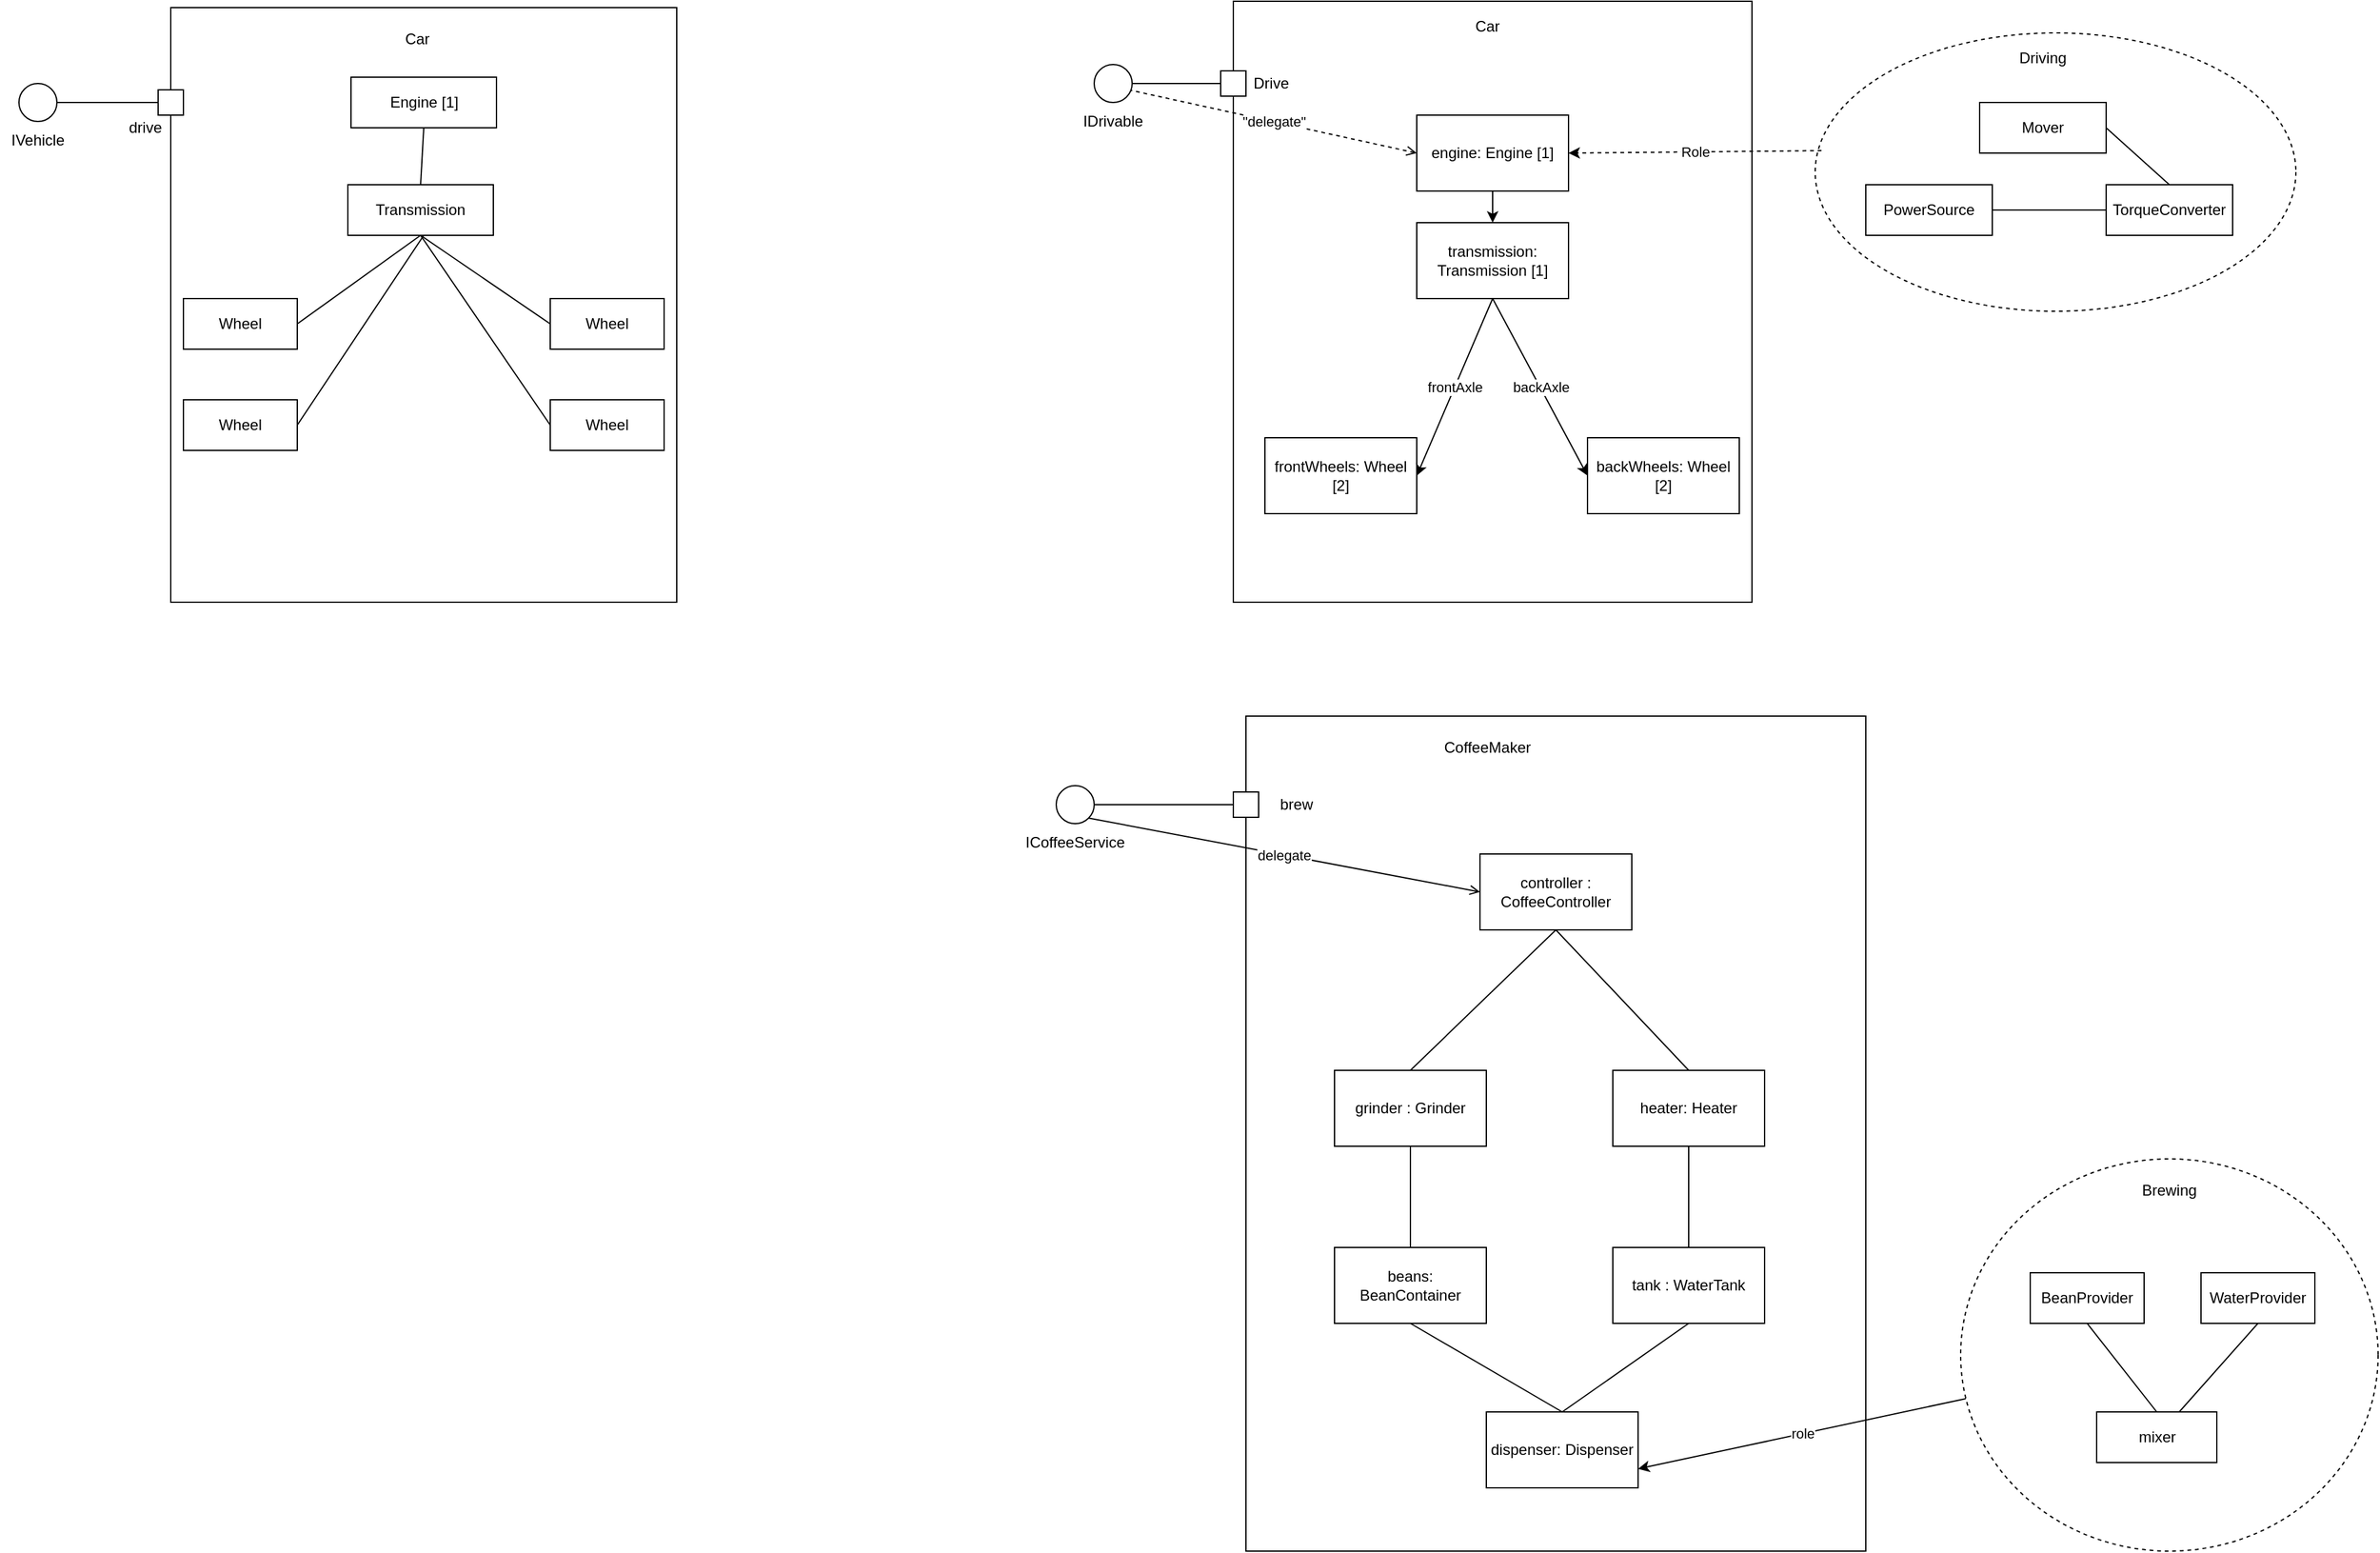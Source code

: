 <mxfile version="28.2.0">
  <diagram name="Page-1" id="b5b7bab2-c9e2-2cf4-8b2a-24fd1a2a6d21">
    <mxGraphModel dx="1426" dy="758" grid="1" gridSize="10" guides="1" tooltips="1" connect="1" arrows="1" fold="1" page="1" pageScale="1" pageWidth="827" pageHeight="1169" background="none" math="0" shadow="0">
      <root>
        <mxCell id="0" />
        <mxCell id="1" parent="0" />
        <mxCell id="0DI34ew886V9a4v7iorF-2" value="" style="rounded=0;whiteSpace=wrap;html=1;" vertex="1" parent="1">
          <mxGeometry x="230" y="500" width="400" height="470" as="geometry" />
        </mxCell>
        <mxCell id="0DI34ew886V9a4v7iorF-4" value="Car" style="text;html=1;align=center;verticalAlign=middle;whiteSpace=wrap;rounded=0;" vertex="1" parent="1">
          <mxGeometry x="395" y="510" width="60" height="30" as="geometry" />
        </mxCell>
        <mxCell id="0DI34ew886V9a4v7iorF-5" value="Engine [1]" style="rounded=0;whiteSpace=wrap;html=1;" vertex="1" parent="1">
          <mxGeometry x="372.5" y="555" width="115" height="40" as="geometry" />
        </mxCell>
        <mxCell id="0DI34ew886V9a4v7iorF-7" value="Transmission" style="rounded=0;whiteSpace=wrap;html=1;" vertex="1" parent="1">
          <mxGeometry x="370" y="640" width="115" height="40" as="geometry" />
        </mxCell>
        <mxCell id="0DI34ew886V9a4v7iorF-8" value="Wheel" style="rounded=0;whiteSpace=wrap;html=1;" vertex="1" parent="1">
          <mxGeometry x="240" y="730" width="90" height="40" as="geometry" />
        </mxCell>
        <mxCell id="0DI34ew886V9a4v7iorF-9" value="Wheel" style="rounded=0;whiteSpace=wrap;html=1;" vertex="1" parent="1">
          <mxGeometry x="240" y="810" width="90" height="40" as="geometry" />
        </mxCell>
        <mxCell id="0DI34ew886V9a4v7iorF-10" value="Wheel" style="rounded=0;whiteSpace=wrap;html=1;" vertex="1" parent="1">
          <mxGeometry x="530" y="730" width="90" height="40" as="geometry" />
        </mxCell>
        <mxCell id="0DI34ew886V9a4v7iorF-11" value="Wheel" style="rounded=0;whiteSpace=wrap;html=1;" vertex="1" parent="1">
          <mxGeometry x="530" y="810" width="90" height="40" as="geometry" />
        </mxCell>
        <mxCell id="0DI34ew886V9a4v7iorF-12" value="" style="ellipse;whiteSpace=wrap;html=1;aspect=fixed;" vertex="1" parent="1">
          <mxGeometry x="110" y="560" width="30" height="30" as="geometry" />
        </mxCell>
        <mxCell id="0DI34ew886V9a4v7iorF-13" value="" style="whiteSpace=wrap;html=1;aspect=fixed;" vertex="1" parent="1">
          <mxGeometry x="220" y="565" width="20" height="20" as="geometry" />
        </mxCell>
        <mxCell id="0DI34ew886V9a4v7iorF-15" value="" style="endArrow=none;html=1;rounded=0;entryX=0.5;entryY=1;entryDx=0;entryDy=0;exitX=1;exitY=0.5;exitDx=0;exitDy=0;" edge="1" parent="1" source="0DI34ew886V9a4v7iorF-8" target="0DI34ew886V9a4v7iorF-7">
          <mxGeometry width="50" height="50" relative="1" as="geometry">
            <mxPoint x="330" y="770" as="sourcePoint" />
            <mxPoint x="380" y="720" as="targetPoint" />
          </mxGeometry>
        </mxCell>
        <mxCell id="0DI34ew886V9a4v7iorF-17" value="" style="endArrow=none;html=1;rounded=0;entryX=0.5;entryY=1;entryDx=0;entryDy=0;exitX=0.5;exitY=0;exitDx=0;exitDy=0;" edge="1" parent="1" source="0DI34ew886V9a4v7iorF-7" target="0DI34ew886V9a4v7iorF-5">
          <mxGeometry width="50" height="50" relative="1" as="geometry">
            <mxPoint x="330" y="770" as="sourcePoint" />
            <mxPoint x="380" y="720" as="targetPoint" />
          </mxGeometry>
        </mxCell>
        <mxCell id="0DI34ew886V9a4v7iorF-19" value="" style="endArrow=none;html=1;rounded=0;exitX=1;exitY=0.5;exitDx=0;exitDy=0;entryX=0;entryY=0.5;entryDx=0;entryDy=0;" edge="1" parent="1" source="0DI34ew886V9a4v7iorF-12" target="0DI34ew886V9a4v7iorF-13">
          <mxGeometry width="50" height="50" relative="1" as="geometry">
            <mxPoint x="330" y="770" as="sourcePoint" />
            <mxPoint x="380" y="720" as="targetPoint" />
          </mxGeometry>
        </mxCell>
        <mxCell id="0DI34ew886V9a4v7iorF-20" value="" style="endArrow=none;html=1;rounded=0;entryX=0.5;entryY=1;entryDx=0;entryDy=0;exitX=0;exitY=0.5;exitDx=0;exitDy=0;" edge="1" parent="1" source="0DI34ew886V9a4v7iorF-10" target="0DI34ew886V9a4v7iorF-7">
          <mxGeometry width="50" height="50" relative="1" as="geometry">
            <mxPoint x="330" y="770" as="sourcePoint" />
            <mxPoint x="380" y="720" as="targetPoint" />
          </mxGeometry>
        </mxCell>
        <mxCell id="0DI34ew886V9a4v7iorF-21" value="" style="endArrow=none;html=1;rounded=0;exitX=1;exitY=0.5;exitDx=0;exitDy=0;" edge="1" parent="1" source="0DI34ew886V9a4v7iorF-9">
          <mxGeometry width="50" height="50" relative="1" as="geometry">
            <mxPoint x="330" y="770" as="sourcePoint" />
            <mxPoint x="430" y="680" as="targetPoint" />
          </mxGeometry>
        </mxCell>
        <mxCell id="0DI34ew886V9a4v7iorF-22" value="" style="endArrow=none;html=1;rounded=0;entryX=0.5;entryY=1;entryDx=0;entryDy=0;exitX=0;exitY=0.5;exitDx=0;exitDy=0;" edge="1" parent="1" source="0DI34ew886V9a4v7iorF-11" target="0DI34ew886V9a4v7iorF-7">
          <mxGeometry width="50" height="50" relative="1" as="geometry">
            <mxPoint x="330" y="770" as="sourcePoint" />
            <mxPoint x="380" y="720" as="targetPoint" />
          </mxGeometry>
        </mxCell>
        <mxCell id="0DI34ew886V9a4v7iorF-23" value="drive" style="text;html=1;align=center;verticalAlign=middle;whiteSpace=wrap;rounded=0;" vertex="1" parent="1">
          <mxGeometry x="180" y="580" width="60" height="30" as="geometry" />
        </mxCell>
        <mxCell id="0DI34ew886V9a4v7iorF-24" value="IVehicle" style="text;html=1;align=center;verticalAlign=middle;whiteSpace=wrap;rounded=0;" vertex="1" parent="1">
          <mxGeometry x="95" y="590" width="60" height="30" as="geometry" />
        </mxCell>
        <mxCell id="0DI34ew886V9a4v7iorF-25" value="" style="rounded=0;whiteSpace=wrap;html=1;" vertex="1" parent="1">
          <mxGeometry x="1070" y="495" width="410" height="475" as="geometry" />
        </mxCell>
        <mxCell id="0DI34ew886V9a4v7iorF-26" value="Car" style="text;html=1;align=center;verticalAlign=middle;whiteSpace=wrap;rounded=0;" vertex="1" parent="1">
          <mxGeometry x="1241" y="500" width="60" height="30" as="geometry" />
        </mxCell>
        <mxCell id="0DI34ew886V9a4v7iorF-27" value="" style="whiteSpace=wrap;html=1;aspect=fixed;" vertex="1" parent="1">
          <mxGeometry x="1060" y="550" width="20" height="20" as="geometry" />
        </mxCell>
        <mxCell id="0DI34ew886V9a4v7iorF-28" value="Drive" style="text;html=1;align=center;verticalAlign=middle;whiteSpace=wrap;rounded=0;" vertex="1" parent="1">
          <mxGeometry x="1070" y="545" width="60" height="30" as="geometry" />
        </mxCell>
        <mxCell id="0DI34ew886V9a4v7iorF-29" value="" style="endArrow=none;html=1;rounded=0;entryX=0;entryY=0.5;entryDx=0;entryDy=0;" edge="1" parent="1" target="0DI34ew886V9a4v7iorF-27">
          <mxGeometry width="50" height="50" relative="1" as="geometry">
            <mxPoint x="990" y="560" as="sourcePoint" />
            <mxPoint x="910" y="750" as="targetPoint" />
          </mxGeometry>
        </mxCell>
        <mxCell id="0DI34ew886V9a4v7iorF-30" value="" style="ellipse;whiteSpace=wrap;html=1;aspect=fixed;" vertex="1" parent="1">
          <mxGeometry x="960" y="545" width="30" height="30" as="geometry" />
        </mxCell>
        <mxCell id="0DI34ew886V9a4v7iorF-31" value="IDrivable" style="text;html=1;align=center;verticalAlign=middle;whiteSpace=wrap;rounded=0;" vertex="1" parent="1">
          <mxGeometry x="945" y="575" width="60" height="30" as="geometry" />
        </mxCell>
        <mxCell id="0DI34ew886V9a4v7iorF-32" value="engine: Engine [1]" style="rounded=0;whiteSpace=wrap;html=1;" vertex="1" parent="1">
          <mxGeometry x="1215" y="585" width="120" height="60" as="geometry" />
        </mxCell>
        <mxCell id="0DI34ew886V9a4v7iorF-33" value="transmission: Transmission [1]" style="rounded=0;whiteSpace=wrap;html=1;" vertex="1" parent="1">
          <mxGeometry x="1215" y="670" width="120" height="60" as="geometry" />
        </mxCell>
        <mxCell id="0DI34ew886V9a4v7iorF-34" value="frontWheels: Wheel [2]" style="rounded=0;whiteSpace=wrap;html=1;" vertex="1" parent="1">
          <mxGeometry x="1095" y="840" width="120" height="60" as="geometry" />
        </mxCell>
        <mxCell id="0DI34ew886V9a4v7iorF-35" value="backWheels: Wheel [2]" style="rounded=0;whiteSpace=wrap;html=1;" vertex="1" parent="1">
          <mxGeometry x="1350" y="840" width="120" height="60" as="geometry" />
        </mxCell>
        <mxCell id="0DI34ew886V9a4v7iorF-38" value="&quot;delegate&quot;" style="endArrow=none;html=1;rounded=0;exitX=0;exitY=0.5;exitDx=0;exitDy=0;entryX=0.983;entryY=0.683;entryDx=0;entryDy=0;dashed=1;entryPerimeter=0;startArrow=open;startFill=0;endFill=0;" edge="1" parent="1" source="0DI34ew886V9a4v7iorF-32" target="0DI34ew886V9a4v7iorF-30">
          <mxGeometry width="50" height="50" relative="1" as="geometry">
            <mxPoint x="860" y="800" as="sourcePoint" />
            <mxPoint x="910" y="750" as="targetPoint" />
          </mxGeometry>
        </mxCell>
        <mxCell id="0DI34ew886V9a4v7iorF-39" value="" style="endArrow=classic;html=1;rounded=0;exitX=0.5;exitY=1;exitDx=0;exitDy=0;entryX=0.5;entryY=0;entryDx=0;entryDy=0;" edge="1" parent="1" source="0DI34ew886V9a4v7iorF-32" target="0DI34ew886V9a4v7iorF-33">
          <mxGeometry width="50" height="50" relative="1" as="geometry">
            <mxPoint x="960" y="710" as="sourcePoint" />
            <mxPoint x="1010" y="660" as="targetPoint" />
          </mxGeometry>
        </mxCell>
        <mxCell id="0DI34ew886V9a4v7iorF-40" value="frontAxle" style="endArrow=classic;html=1;rounded=0;exitX=0.5;exitY=1;exitDx=0;exitDy=0;entryX=1;entryY=0.5;entryDx=0;entryDy=0;" edge="1" parent="1" source="0DI34ew886V9a4v7iorF-33" target="0DI34ew886V9a4v7iorF-34">
          <mxGeometry width="50" height="50" relative="1" as="geometry">
            <mxPoint x="960" y="710" as="sourcePoint" />
            <mxPoint x="1010" y="660" as="targetPoint" />
          </mxGeometry>
        </mxCell>
        <mxCell id="0DI34ew886V9a4v7iorF-41" value="backAxle" style="endArrow=classic;html=1;rounded=0;exitX=0.5;exitY=1;exitDx=0;exitDy=0;entryX=0;entryY=0.5;entryDx=0;entryDy=0;" edge="1" parent="1" source="0DI34ew886V9a4v7iorF-33" target="0DI34ew886V9a4v7iorF-35">
          <mxGeometry width="50" height="50" relative="1" as="geometry">
            <mxPoint x="1285" y="740" as="sourcePoint" />
            <mxPoint x="1225" y="800" as="targetPoint" />
          </mxGeometry>
        </mxCell>
        <mxCell id="0DI34ew886V9a4v7iorF-44" value="" style="ellipse;whiteSpace=wrap;html=1;dashed=1;" vertex="1" parent="1">
          <mxGeometry x="1530" y="520" width="380" height="220" as="geometry" />
        </mxCell>
        <mxCell id="0DI34ew886V9a4v7iorF-45" value="Driving" style="text;html=1;align=center;verticalAlign=middle;whiteSpace=wrap;rounded=0;" vertex="1" parent="1">
          <mxGeometry x="1680" y="525" width="60" height="30" as="geometry" />
        </mxCell>
        <mxCell id="0DI34ew886V9a4v7iorF-47" value="PowerSource" style="rounded=0;whiteSpace=wrap;html=1;" vertex="1" parent="1">
          <mxGeometry x="1570" y="640" width="100" height="40" as="geometry" />
        </mxCell>
        <mxCell id="0DI34ew886V9a4v7iorF-48" value="TorqueConverter" style="rounded=0;whiteSpace=wrap;html=1;" vertex="1" parent="1">
          <mxGeometry x="1760" y="640" width="100" height="40" as="geometry" />
        </mxCell>
        <mxCell id="0DI34ew886V9a4v7iorF-49" value="Mover" style="rounded=0;whiteSpace=wrap;html=1;" vertex="1" parent="1">
          <mxGeometry x="1660" y="575" width="100" height="40" as="geometry" />
        </mxCell>
        <mxCell id="0DI34ew886V9a4v7iorF-50" value="" style="endArrow=none;html=1;rounded=0;entryX=1;entryY=0.5;entryDx=0;entryDy=0;exitX=0;exitY=0.5;exitDx=0;exitDy=0;" edge="1" parent="1" source="0DI34ew886V9a4v7iorF-48" target="0DI34ew886V9a4v7iorF-47">
          <mxGeometry width="50" height="50" relative="1" as="geometry">
            <mxPoint x="1360" y="760" as="sourcePoint" />
            <mxPoint x="1410" y="710" as="targetPoint" />
          </mxGeometry>
        </mxCell>
        <mxCell id="0DI34ew886V9a4v7iorF-51" value="" style="endArrow=none;html=1;rounded=0;entryX=0.5;entryY=0;entryDx=0;entryDy=0;exitX=1;exitY=0.5;exitDx=0;exitDy=0;" edge="1" parent="1" source="0DI34ew886V9a4v7iorF-49" target="0DI34ew886V9a4v7iorF-48">
          <mxGeometry width="50" height="50" relative="1" as="geometry">
            <mxPoint x="1360" y="760" as="sourcePoint" />
            <mxPoint x="1410" y="710" as="targetPoint" />
          </mxGeometry>
        </mxCell>
        <mxCell id="0DI34ew886V9a4v7iorF-52" value="Role" style="endArrow=classic;html=1;rounded=0;exitX=0.013;exitY=0.423;exitDx=0;exitDy=0;exitPerimeter=0;entryX=1;entryY=0.5;entryDx=0;entryDy=0;dashed=1;" edge="1" parent="1" source="0DI34ew886V9a4v7iorF-44" target="0DI34ew886V9a4v7iorF-32">
          <mxGeometry width="50" height="50" relative="1" as="geometry">
            <mxPoint x="1400" y="790" as="sourcePoint" />
            <mxPoint x="1450" y="740" as="targetPoint" />
          </mxGeometry>
        </mxCell>
        <mxCell id="0DI34ew886V9a4v7iorF-55" value="" style="rounded=0;whiteSpace=wrap;html=1;" vertex="1" parent="1">
          <mxGeometry x="1080" y="1060" width="490" height="660" as="geometry" />
        </mxCell>
        <mxCell id="0DI34ew886V9a4v7iorF-56" value="CoffeeMaker" style="text;html=1;align=center;verticalAlign=middle;whiteSpace=wrap;rounded=0;" vertex="1" parent="1">
          <mxGeometry x="1241" y="1070" width="60" height="30" as="geometry" />
        </mxCell>
        <mxCell id="0DI34ew886V9a4v7iorF-57" value="" style="whiteSpace=wrap;html=1;aspect=fixed;" vertex="1" parent="1">
          <mxGeometry x="1070" y="1120" width="20" height="20" as="geometry" />
        </mxCell>
        <mxCell id="0DI34ew886V9a4v7iorF-58" value="brew" style="text;html=1;align=center;verticalAlign=middle;whiteSpace=wrap;rounded=0;" vertex="1" parent="1">
          <mxGeometry x="1090" y="1115" width="60" height="30" as="geometry" />
        </mxCell>
        <mxCell id="0DI34ew886V9a4v7iorF-59" value="" style="ellipse;whiteSpace=wrap;html=1;aspect=fixed;" vertex="1" parent="1">
          <mxGeometry x="930" y="1115" width="30" height="30" as="geometry" />
        </mxCell>
        <mxCell id="0DI34ew886V9a4v7iorF-60" value="" style="endArrow=none;html=1;rounded=0;exitX=1;exitY=0.5;exitDx=0;exitDy=0;entryX=0;entryY=0.5;entryDx=0;entryDy=0;" edge="1" parent="1" source="0DI34ew886V9a4v7iorF-59" target="0DI34ew886V9a4v7iorF-57">
          <mxGeometry width="50" height="50" relative="1" as="geometry">
            <mxPoint x="1350" y="1320" as="sourcePoint" />
            <mxPoint x="1400" y="1270" as="targetPoint" />
          </mxGeometry>
        </mxCell>
        <mxCell id="0DI34ew886V9a4v7iorF-61" value="ICoffeeService" style="text;html=1;align=center;verticalAlign=middle;whiteSpace=wrap;rounded=0;" vertex="1" parent="1">
          <mxGeometry x="915" y="1145" width="60" height="30" as="geometry" />
        </mxCell>
        <mxCell id="0DI34ew886V9a4v7iorF-63" value="delegate" style="rounded=0;orthogonalLoop=1;jettySize=auto;html=1;entryX=1;entryY=1;entryDx=0;entryDy=0;startArrow=open;startFill=0;endArrow=none;endFill=0;exitX=0;exitY=0.5;exitDx=0;exitDy=0;" edge="1" parent="1" source="0DI34ew886V9a4v7iorF-62" target="0DI34ew886V9a4v7iorF-59">
          <mxGeometry relative="1" as="geometry" />
        </mxCell>
        <mxCell id="0DI34ew886V9a4v7iorF-62" value="controller : CoffeeController" style="rounded=0;whiteSpace=wrap;html=1;" vertex="1" parent="1">
          <mxGeometry x="1265" y="1169" width="120" height="60" as="geometry" />
        </mxCell>
        <mxCell id="0DI34ew886V9a4v7iorF-64" value="grinder : Grinder" style="rounded=0;whiteSpace=wrap;html=1;" vertex="1" parent="1">
          <mxGeometry x="1150" y="1340" width="120" height="60" as="geometry" />
        </mxCell>
        <mxCell id="0DI34ew886V9a4v7iorF-65" value="heater: Heater" style="rounded=0;whiteSpace=wrap;html=1;" vertex="1" parent="1">
          <mxGeometry x="1370" y="1340" width="120" height="60" as="geometry" />
        </mxCell>
        <mxCell id="0DI34ew886V9a4v7iorF-66" value="dispenser: Dispenser" style="rounded=0;whiteSpace=wrap;html=1;" vertex="1" parent="1">
          <mxGeometry x="1270" y="1610" width="120" height="60" as="geometry" />
        </mxCell>
        <mxCell id="0DI34ew886V9a4v7iorF-67" value="tank : WaterTank" style="rounded=0;whiteSpace=wrap;html=1;" vertex="1" parent="1">
          <mxGeometry x="1370" y="1480" width="120" height="60" as="geometry" />
        </mxCell>
        <mxCell id="0DI34ew886V9a4v7iorF-68" value="" style="endArrow=none;html=1;rounded=0;entryX=0.5;entryY=1;entryDx=0;entryDy=0;exitX=0.5;exitY=0;exitDx=0;exitDy=0;" edge="1" parent="1" source="0DI34ew886V9a4v7iorF-64" target="0DI34ew886V9a4v7iorF-62">
          <mxGeometry width="50" height="50" relative="1" as="geometry">
            <mxPoint x="1350" y="1440" as="sourcePoint" />
            <mxPoint x="1400" y="1390" as="targetPoint" />
          </mxGeometry>
        </mxCell>
        <mxCell id="0DI34ew886V9a4v7iorF-69" value="" style="endArrow=none;html=1;rounded=0;entryX=0.5;entryY=1;entryDx=0;entryDy=0;exitX=0.5;exitY=0;exitDx=0;exitDy=0;" edge="1" parent="1" source="0DI34ew886V9a4v7iorF-65" target="0DI34ew886V9a4v7iorF-62">
          <mxGeometry width="50" height="50" relative="1" as="geometry">
            <mxPoint x="1350" y="1440" as="sourcePoint" />
            <mxPoint x="1400" y="1390" as="targetPoint" />
          </mxGeometry>
        </mxCell>
        <mxCell id="0DI34ew886V9a4v7iorF-70" value="beans: BeanContainer" style="rounded=0;whiteSpace=wrap;html=1;" vertex="1" parent="1">
          <mxGeometry x="1150" y="1480" width="120" height="60" as="geometry" />
        </mxCell>
        <mxCell id="0DI34ew886V9a4v7iorF-71" value="" style="endArrow=none;html=1;rounded=0;entryX=0.5;entryY=1;entryDx=0;entryDy=0;" edge="1" parent="1" source="0DI34ew886V9a4v7iorF-70" target="0DI34ew886V9a4v7iorF-64">
          <mxGeometry width="50" height="50" relative="1" as="geometry">
            <mxPoint x="1350" y="1440" as="sourcePoint" />
            <mxPoint x="1400" y="1390" as="targetPoint" />
          </mxGeometry>
        </mxCell>
        <mxCell id="0DI34ew886V9a4v7iorF-72" value="" style="endArrow=none;html=1;rounded=0;entryX=0.5;entryY=1;entryDx=0;entryDy=0;exitX=0.5;exitY=0;exitDx=0;exitDy=0;" edge="1" parent="1" source="0DI34ew886V9a4v7iorF-67" target="0DI34ew886V9a4v7iorF-65">
          <mxGeometry width="50" height="50" relative="1" as="geometry">
            <mxPoint x="1350" y="1440" as="sourcePoint" />
            <mxPoint x="1400" y="1390" as="targetPoint" />
          </mxGeometry>
        </mxCell>
        <mxCell id="0DI34ew886V9a4v7iorF-73" value="" style="endArrow=none;html=1;rounded=0;entryX=0.5;entryY=1;entryDx=0;entryDy=0;exitX=0.5;exitY=0;exitDx=0;exitDy=0;" edge="1" parent="1" source="0DI34ew886V9a4v7iorF-66" target="0DI34ew886V9a4v7iorF-70">
          <mxGeometry width="50" height="50" relative="1" as="geometry">
            <mxPoint x="1350" y="1440" as="sourcePoint" />
            <mxPoint x="1400" y="1390" as="targetPoint" />
          </mxGeometry>
        </mxCell>
        <mxCell id="0DI34ew886V9a4v7iorF-74" value="" style="endArrow=none;html=1;rounded=0;entryX=0.5;entryY=1;entryDx=0;entryDy=0;exitX=0.5;exitY=0;exitDx=0;exitDy=0;" edge="1" parent="1" source="0DI34ew886V9a4v7iorF-66" target="0DI34ew886V9a4v7iorF-67">
          <mxGeometry width="50" height="50" relative="1" as="geometry">
            <mxPoint x="1350" y="1440" as="sourcePoint" />
            <mxPoint x="1400" y="1390" as="targetPoint" />
          </mxGeometry>
        </mxCell>
        <mxCell id="0DI34ew886V9a4v7iorF-88" value="role" style="rounded=0;orthogonalLoop=1;jettySize=auto;html=1;entryX=1;entryY=0.75;entryDx=0;entryDy=0;" edge="1" parent="1" source="0DI34ew886V9a4v7iorF-76" target="0DI34ew886V9a4v7iorF-66">
          <mxGeometry relative="1" as="geometry" />
        </mxCell>
        <mxCell id="0DI34ew886V9a4v7iorF-76" value="" style="ellipse;whiteSpace=wrap;html=1;dashed=1;" vertex="1" parent="1">
          <mxGeometry x="1645" y="1410" width="330" height="310" as="geometry" />
        </mxCell>
        <mxCell id="0DI34ew886V9a4v7iorF-77" value="Brewing" style="text;html=1;align=center;verticalAlign=middle;whiteSpace=wrap;rounded=0;" vertex="1" parent="1">
          <mxGeometry x="1780" y="1420" width="60" height="30" as="geometry" />
        </mxCell>
        <mxCell id="0DI34ew886V9a4v7iorF-78" value="WaterProvider" style="rounded=0;whiteSpace=wrap;html=1;" vertex="1" parent="1">
          <mxGeometry x="1835" y="1500" width="90" height="40" as="geometry" />
        </mxCell>
        <mxCell id="0DI34ew886V9a4v7iorF-80" value="mixer" style="rounded=0;whiteSpace=wrap;html=1;" vertex="1" parent="1">
          <mxGeometry x="1752.5" y="1610" width="95" height="40" as="geometry" />
        </mxCell>
        <mxCell id="0DI34ew886V9a4v7iorF-81" value="" style="endArrow=none;html=1;rounded=0;exitX=0.5;exitY=1;exitDx=0;exitDy=0;" edge="1" parent="1" source="0DI34ew886V9a4v7iorF-78" target="0DI34ew886V9a4v7iorF-80">
          <mxGeometry width="50" height="50" relative="1" as="geometry">
            <mxPoint x="1285" y="1700" as="sourcePoint" />
            <mxPoint x="1335" y="1650" as="targetPoint" />
          </mxGeometry>
        </mxCell>
        <mxCell id="0DI34ew886V9a4v7iorF-86" value="BeanProvider" style="rounded=0;whiteSpace=wrap;html=1;" vertex="1" parent="1">
          <mxGeometry x="1700" y="1500" width="90" height="40" as="geometry" />
        </mxCell>
        <mxCell id="0DI34ew886V9a4v7iorF-87" value="" style="endArrow=none;html=1;rounded=0;entryX=0.5;entryY=1;entryDx=0;entryDy=0;exitX=0.5;exitY=0;exitDx=0;exitDy=0;" edge="1" parent="1" source="0DI34ew886V9a4v7iorF-80" target="0DI34ew886V9a4v7iorF-86">
          <mxGeometry width="50" height="50" relative="1" as="geometry">
            <mxPoint x="1285" y="1550" as="sourcePoint" />
            <mxPoint x="1335" y="1500" as="targetPoint" />
          </mxGeometry>
        </mxCell>
      </root>
    </mxGraphModel>
  </diagram>
</mxfile>
